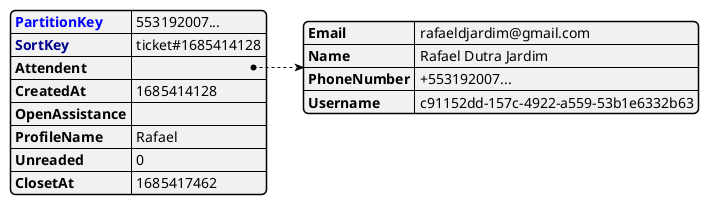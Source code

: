 @startjson

{
  "<color:blue>PartitionKey": "553192007...",
  "<color:darkblue>SortKey": "ticket#1685414128",
  "Attendent": {
    "Email": "rafaeldjardim@gmail.com",
    "Name": "Rafael Dutra Jardim",
    "PhoneNumber": "+553192007...",
    "Username": "c91152dd-157c-4922-a559-53b1e6332b63"
  },
  "CreatedAt": 1685414128,
  "OpenAssistance": "",
  "ProfileName": "Rafael",
  "Unreaded": 0,
  "ClosetAt": 1685417462
}

@endjson
